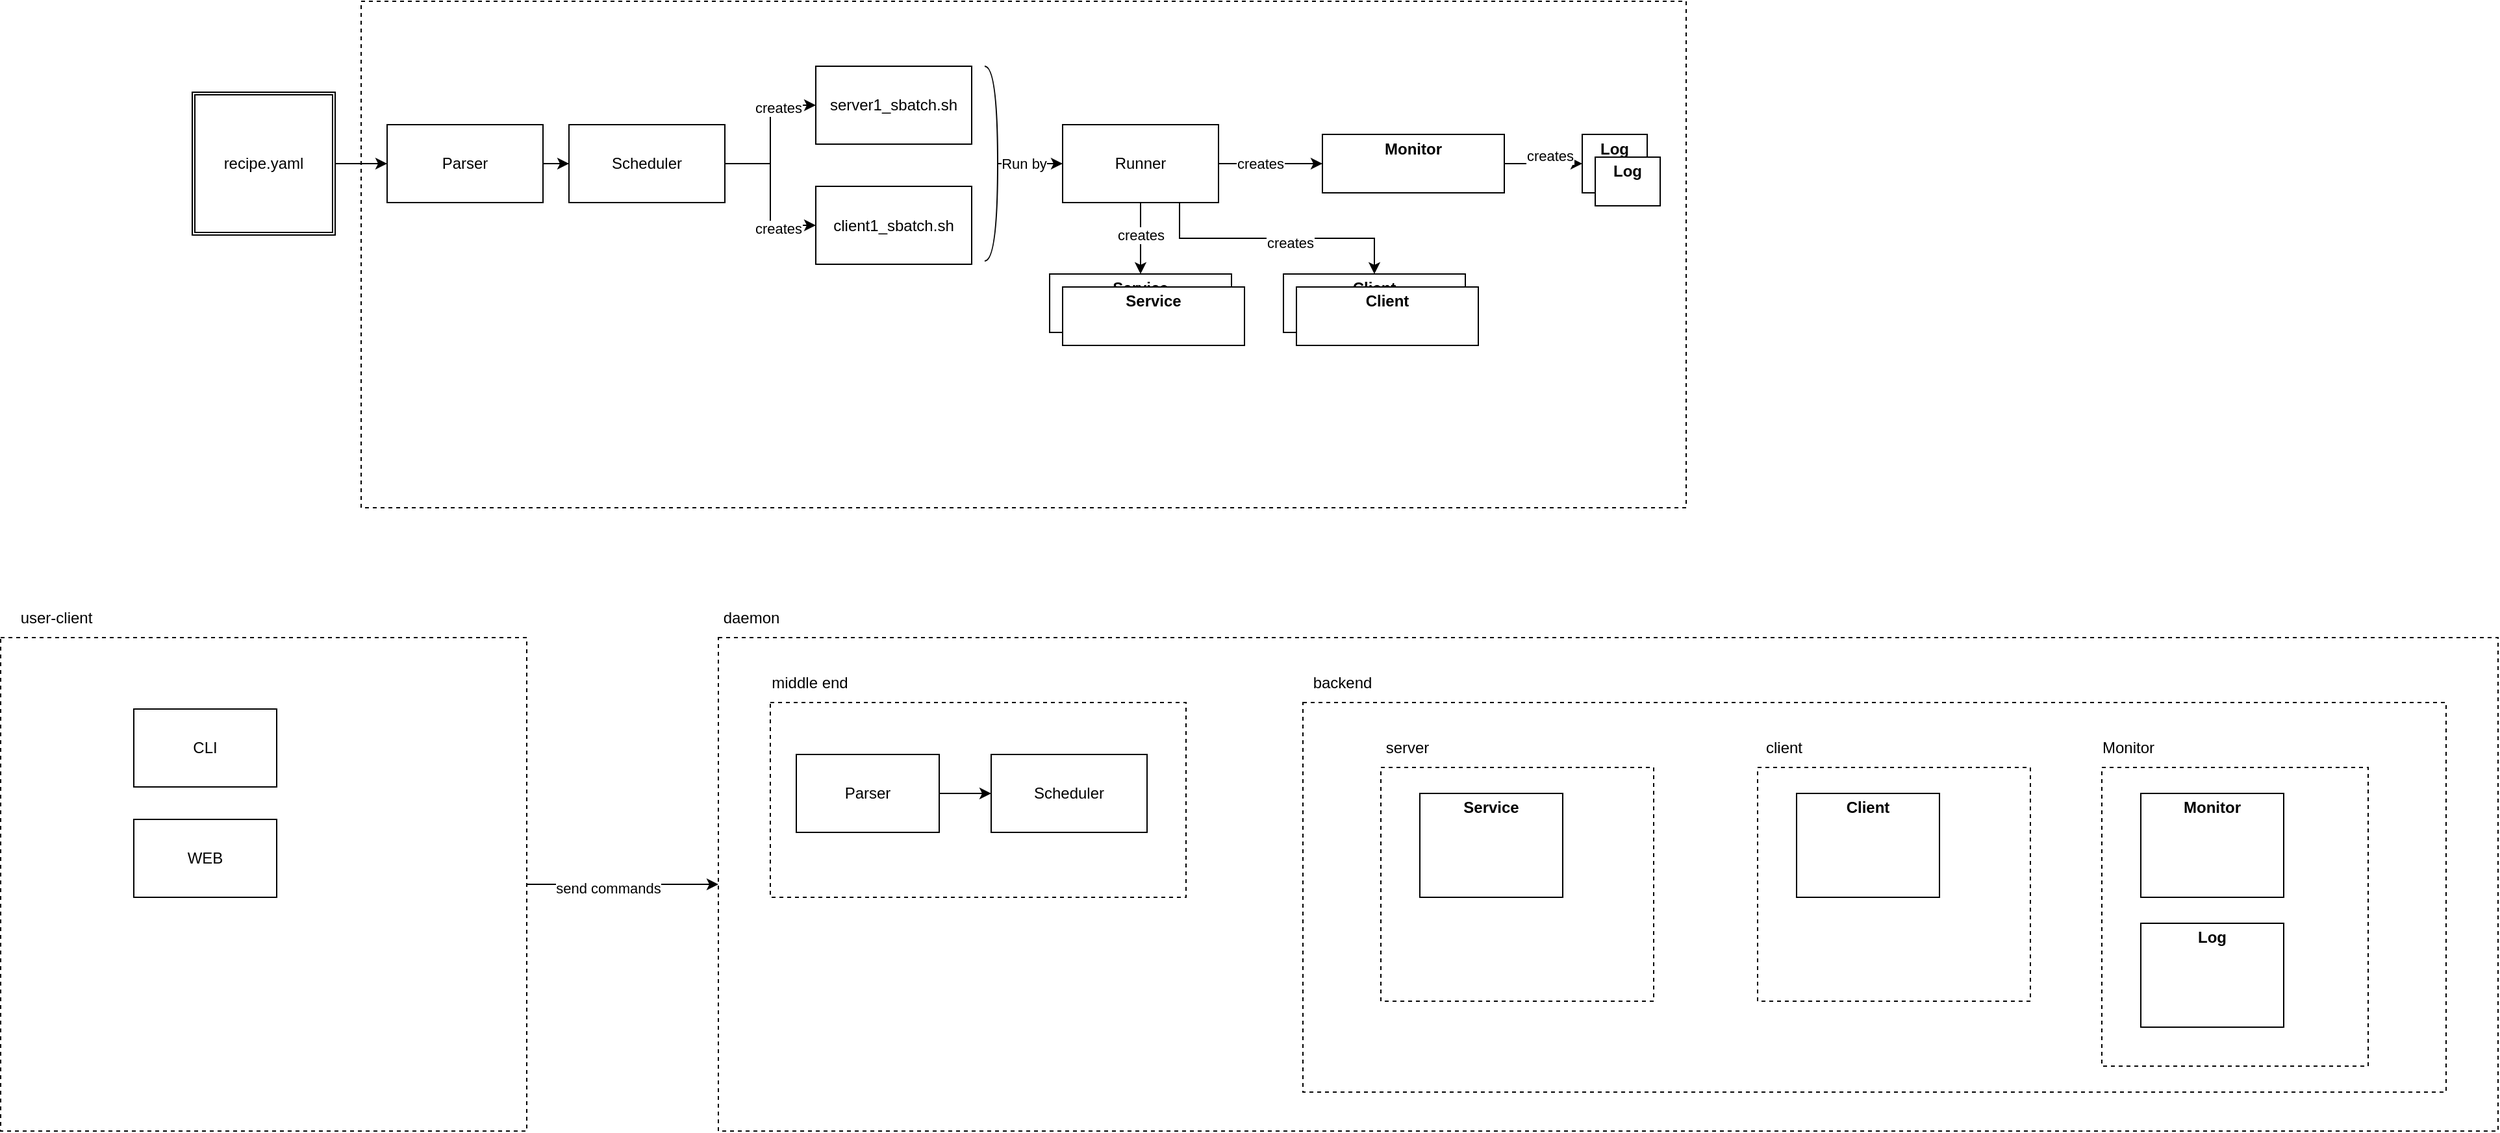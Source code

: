 <mxfile version="26.0.16">
  <diagram name="Page-1" id="db4RK4HyfA7i8QIYpdFv">
    <mxGraphModel dx="1193" dy="1761" grid="1" gridSize="10" guides="1" tooltips="1" connect="1" arrows="1" fold="1" page="1" pageScale="1" pageWidth="1100" pageHeight="850" math="0" shadow="0">
      <root>
        <mxCell id="0" />
        <mxCell id="1" parent="0" />
        <mxCell id="gCFO4Be3ib_-aLsYhRZ6-61" value="" style="whiteSpace=wrap;html=1;dashed=1;" vertex="1" parent="1">
          <mxGeometry x="680" y="250" width="1370" height="380" as="geometry" />
        </mxCell>
        <mxCell id="gCFO4Be3ib_-aLsYhRZ6-6" value="" style="whiteSpace=wrap;html=1;dashed=1;" vertex="1" parent="1">
          <mxGeometry x="405" y="-240" width="1020" height="390" as="geometry" />
        </mxCell>
        <mxCell id="gCFO4Be3ib_-aLsYhRZ6-4" style="edgeStyle=orthogonalEdgeStyle;rounded=0;orthogonalLoop=1;jettySize=auto;html=1;entryX=0;entryY=0.5;entryDx=0;entryDy=0;" edge="1" parent="1" source="gCFO4Be3ib_-aLsYhRZ6-2" target="gCFO4Be3ib_-aLsYhRZ6-3">
          <mxGeometry relative="1" as="geometry" />
        </mxCell>
        <mxCell id="gCFO4Be3ib_-aLsYhRZ6-2" value="recipe.yaml" style="shape=ext;double=1;whiteSpace=wrap;html=1;aspect=fixed;" vertex="1" parent="1">
          <mxGeometry x="275" y="-170" width="110" height="110" as="geometry" />
        </mxCell>
        <mxCell id="gCFO4Be3ib_-aLsYhRZ6-10" style="edgeStyle=orthogonalEdgeStyle;rounded=0;orthogonalLoop=1;jettySize=auto;html=1;entryX=0;entryY=0.5;entryDx=0;entryDy=0;" edge="1" parent="1" source="gCFO4Be3ib_-aLsYhRZ6-3" target="gCFO4Be3ib_-aLsYhRZ6-9">
          <mxGeometry relative="1" as="geometry" />
        </mxCell>
        <mxCell id="gCFO4Be3ib_-aLsYhRZ6-3" value="Parser" style="whiteSpace=wrap;html=1;" vertex="1" parent="1">
          <mxGeometry x="425" y="-145" width="120" height="60" as="geometry" />
        </mxCell>
        <mxCell id="gCFO4Be3ib_-aLsYhRZ6-7" value="&lt;p style=&quot;margin:0px;margin-top:4px;text-align:center;&quot;&gt;&lt;b&gt;Service&lt;/b&gt;&lt;/p&gt;" style="verticalAlign=top;align=left;overflow=fill;html=1;whiteSpace=wrap;" vertex="1" parent="1">
          <mxGeometry x="935" y="-30" width="140" height="45" as="geometry" />
        </mxCell>
        <mxCell id="gCFO4Be3ib_-aLsYhRZ6-15" style="edgeStyle=orthogonalEdgeStyle;rounded=0;orthogonalLoop=1;jettySize=auto;html=1;" edge="1" parent="1" source="gCFO4Be3ib_-aLsYhRZ6-9" target="gCFO4Be3ib_-aLsYhRZ6-12">
          <mxGeometry relative="1" as="geometry" />
        </mxCell>
        <mxCell id="gCFO4Be3ib_-aLsYhRZ6-17" value="creates" style="edgeLabel;html=1;align=center;verticalAlign=middle;resizable=0;points=[];" vertex="1" connectable="0" parent="gCFO4Be3ib_-aLsYhRZ6-15">
          <mxGeometry x="0.484" y="-2" relative="1" as="geometry">
            <mxPoint as="offset" />
          </mxGeometry>
        </mxCell>
        <mxCell id="gCFO4Be3ib_-aLsYhRZ6-16" style="edgeStyle=orthogonalEdgeStyle;rounded=0;orthogonalLoop=1;jettySize=auto;html=1;entryX=0;entryY=0.5;entryDx=0;entryDy=0;" edge="1" parent="1" source="gCFO4Be3ib_-aLsYhRZ6-9" target="gCFO4Be3ib_-aLsYhRZ6-13">
          <mxGeometry relative="1" as="geometry" />
        </mxCell>
        <mxCell id="gCFO4Be3ib_-aLsYhRZ6-18" value="creates" style="edgeLabel;html=1;align=center;verticalAlign=middle;resizable=0;points=[];" vertex="1" connectable="0" parent="gCFO4Be3ib_-aLsYhRZ6-16">
          <mxGeometry x="0.506" y="-2" relative="1" as="geometry">
            <mxPoint as="offset" />
          </mxGeometry>
        </mxCell>
        <mxCell id="gCFO4Be3ib_-aLsYhRZ6-9" value="Scheduler" style="whiteSpace=wrap;html=1;" vertex="1" parent="1">
          <mxGeometry x="565" y="-145" width="120" height="60" as="geometry" />
        </mxCell>
        <mxCell id="gCFO4Be3ib_-aLsYhRZ6-12" value="server1_sbatch.&lt;span style=&quot;background-color: transparent; color: light-dark(rgb(0, 0, 0), rgb(255, 255, 255));&quot;&gt;sh&lt;/span&gt;" style="whiteSpace=wrap;html=1;" vertex="1" parent="1">
          <mxGeometry x="755" y="-190" width="120" height="60" as="geometry" />
        </mxCell>
        <mxCell id="gCFO4Be3ib_-aLsYhRZ6-13" value="client1_sbatch&lt;span style=&quot;background-color: transparent; color: light-dark(rgb(0, 0, 0), rgb(255, 255, 255));&quot;&gt;.&lt;/span&gt;&lt;span style=&quot;background-color: transparent; color: light-dark(rgb(0, 0, 0), rgb(255, 255, 255));&quot;&gt;sh&lt;/span&gt;" style="whiteSpace=wrap;html=1;" vertex="1" parent="1">
          <mxGeometry x="755" y="-97.5" width="120" height="60" as="geometry" />
        </mxCell>
        <mxCell id="gCFO4Be3ib_-aLsYhRZ6-24" value="&lt;p style=&quot;margin:0px;margin-top:4px;text-align:center;&quot;&gt;&lt;b&gt;Service&lt;/b&gt;&lt;/p&gt;" style="verticalAlign=top;align=left;overflow=fill;html=1;whiteSpace=wrap;" vertex="1" parent="1">
          <mxGeometry x="945" y="-20" width="140" height="45" as="geometry" />
        </mxCell>
        <mxCell id="gCFO4Be3ib_-aLsYhRZ6-30" style="edgeStyle=orthogonalEdgeStyle;rounded=0;orthogonalLoop=1;jettySize=auto;html=1;exitX=0.75;exitY=1;exitDx=0;exitDy=0;entryX=0.5;entryY=0;entryDx=0;entryDy=0;" edge="1" parent="1" source="gCFO4Be3ib_-aLsYhRZ6-19" target="gCFO4Be3ib_-aLsYhRZ6-27">
          <mxGeometry relative="1" as="geometry" />
        </mxCell>
        <mxCell id="gCFO4Be3ib_-aLsYhRZ6-31" value="creates" style="edgeLabel;html=1;align=center;verticalAlign=middle;resizable=0;points=[];" vertex="1" connectable="0" parent="gCFO4Be3ib_-aLsYhRZ6-30">
          <mxGeometry x="0.094" y="-3" relative="1" as="geometry">
            <mxPoint as="offset" />
          </mxGeometry>
        </mxCell>
        <mxCell id="gCFO4Be3ib_-aLsYhRZ6-34" style="edgeStyle=orthogonalEdgeStyle;rounded=0;orthogonalLoop=1;jettySize=auto;html=1;entryX=0;entryY=0.5;entryDx=0;entryDy=0;" edge="1" parent="1" source="gCFO4Be3ib_-aLsYhRZ6-19" target="gCFO4Be3ib_-aLsYhRZ6-33">
          <mxGeometry relative="1" as="geometry" />
        </mxCell>
        <mxCell id="gCFO4Be3ib_-aLsYhRZ6-35" value="creates" style="edgeLabel;html=1;align=center;verticalAlign=middle;resizable=0;points=[];" vertex="1" connectable="0" parent="gCFO4Be3ib_-aLsYhRZ6-34">
          <mxGeometry x="-0.2" relative="1" as="geometry">
            <mxPoint as="offset" />
          </mxGeometry>
        </mxCell>
        <mxCell id="gCFO4Be3ib_-aLsYhRZ6-19" value="Runner" style="whiteSpace=wrap;html=1;" vertex="1" parent="1">
          <mxGeometry x="945" y="-145" width="120" height="60" as="geometry" />
        </mxCell>
        <mxCell id="gCFO4Be3ib_-aLsYhRZ6-21" style="edgeStyle=orthogonalEdgeStyle;rounded=0;orthogonalLoop=1;jettySize=auto;html=1;" edge="1" parent="1" source="gCFO4Be3ib_-aLsYhRZ6-20" target="gCFO4Be3ib_-aLsYhRZ6-19">
          <mxGeometry relative="1" as="geometry" />
        </mxCell>
        <mxCell id="gCFO4Be3ib_-aLsYhRZ6-23" value="Run by" style="edgeLabel;html=1;align=center;verticalAlign=middle;resizable=0;points=[];" vertex="1" connectable="0" parent="gCFO4Be3ib_-aLsYhRZ6-21">
          <mxGeometry x="-0.442" y="2" relative="1" as="geometry">
            <mxPoint x="6" y="2" as="offset" />
          </mxGeometry>
        </mxCell>
        <mxCell id="gCFO4Be3ib_-aLsYhRZ6-20" value="" style="shape=requiredInterface;html=1;verticalLabelPosition=bottom;sketch=0;" vertex="1" parent="1">
          <mxGeometry x="885" y="-190" width="10" height="150" as="geometry" />
        </mxCell>
        <mxCell id="gCFO4Be3ib_-aLsYhRZ6-25" value="" style="endArrow=classic;html=1;rounded=0;exitX=0.5;exitY=1;exitDx=0;exitDy=0;entryX=0.5;entryY=0;entryDx=0;entryDy=0;" edge="1" parent="1" source="gCFO4Be3ib_-aLsYhRZ6-19" target="gCFO4Be3ib_-aLsYhRZ6-7">
          <mxGeometry width="50" height="50" relative="1" as="geometry">
            <mxPoint x="955" y="-90" as="sourcePoint" />
            <mxPoint x="1005" y="-140" as="targetPoint" />
          </mxGeometry>
        </mxCell>
        <mxCell id="gCFO4Be3ib_-aLsYhRZ6-26" value="creates" style="edgeLabel;html=1;align=center;verticalAlign=middle;resizable=0;points=[];" vertex="1" connectable="0" parent="gCFO4Be3ib_-aLsYhRZ6-25">
          <mxGeometry x="0.261" y="-6" relative="1" as="geometry">
            <mxPoint x="6" y="-10" as="offset" />
          </mxGeometry>
        </mxCell>
        <mxCell id="gCFO4Be3ib_-aLsYhRZ6-27" value="&lt;p style=&quot;margin:0px;margin-top:4px;text-align:center;&quot;&gt;&lt;b&gt;Client&lt;/b&gt;&lt;/p&gt;" style="verticalAlign=top;align=left;overflow=fill;html=1;whiteSpace=wrap;" vertex="1" parent="1">
          <mxGeometry x="1115" y="-30" width="140" height="45" as="geometry" />
        </mxCell>
        <mxCell id="gCFO4Be3ib_-aLsYhRZ6-28" value="&lt;p style=&quot;margin:0px;margin-top:4px;text-align:center;&quot;&gt;&lt;b&gt;Client&lt;/b&gt;&lt;/p&gt;" style="verticalAlign=top;align=left;overflow=fill;html=1;whiteSpace=wrap;" vertex="1" parent="1">
          <mxGeometry x="1125" y="-20" width="140" height="45" as="geometry" />
        </mxCell>
        <mxCell id="gCFO4Be3ib_-aLsYhRZ6-32" value="&lt;p style=&quot;margin:0px;margin-top:4px;text-align:center;&quot;&gt;&lt;b&gt;Client&lt;/b&gt;&lt;/p&gt;" style="verticalAlign=top;align=left;overflow=fill;html=1;whiteSpace=wrap;" vertex="1" parent="1">
          <mxGeometry x="1125" y="-20" width="140" height="45" as="geometry" />
        </mxCell>
        <mxCell id="gCFO4Be3ib_-aLsYhRZ6-38" style="edgeStyle=orthogonalEdgeStyle;rounded=0;orthogonalLoop=1;jettySize=auto;html=1;entryX=0;entryY=0.5;entryDx=0;entryDy=0;" edge="1" parent="1" source="gCFO4Be3ib_-aLsYhRZ6-33" target="gCFO4Be3ib_-aLsYhRZ6-36">
          <mxGeometry relative="1" as="geometry" />
        </mxCell>
        <mxCell id="gCFO4Be3ib_-aLsYhRZ6-39" value="creates" style="edgeLabel;html=1;align=center;verticalAlign=middle;resizable=0;points=[];" vertex="1" connectable="0" parent="gCFO4Be3ib_-aLsYhRZ6-38">
          <mxGeometry x="0.169" y="6" relative="1" as="geometry">
            <mxPoint as="offset" />
          </mxGeometry>
        </mxCell>
        <mxCell id="gCFO4Be3ib_-aLsYhRZ6-33" value="&lt;p style=&quot;margin:0px;margin-top:4px;text-align:center;&quot;&gt;&lt;b&gt;Monitor&lt;/b&gt;&lt;/p&gt;" style="verticalAlign=top;align=left;overflow=fill;html=1;whiteSpace=wrap;" vertex="1" parent="1">
          <mxGeometry x="1145" y="-137.5" width="140" height="45" as="geometry" />
        </mxCell>
        <mxCell id="gCFO4Be3ib_-aLsYhRZ6-36" value="&lt;p style=&quot;margin:0px;margin-top:4px;text-align:center;&quot;&gt;&lt;b&gt;Log&lt;/b&gt;&lt;/p&gt;" style="verticalAlign=top;align=left;overflow=fill;html=1;whiteSpace=wrap;" vertex="1" parent="1">
          <mxGeometry x="1345" y="-137.5" width="50" height="45" as="geometry" />
        </mxCell>
        <mxCell id="gCFO4Be3ib_-aLsYhRZ6-37" value="&lt;p style=&quot;margin:0px;margin-top:4px;text-align:center;&quot;&gt;&lt;b&gt;Log&lt;/b&gt;&lt;/p&gt;" style="verticalAlign=top;align=left;overflow=fill;html=1;whiteSpace=wrap;" vertex="1" parent="1">
          <mxGeometry x="1355" y="-120" width="50" height="37.5" as="geometry" />
        </mxCell>
        <mxCell id="gCFO4Be3ib_-aLsYhRZ6-40" value="" style="whiteSpace=wrap;html=1;dashed=1;" vertex="1" parent="1">
          <mxGeometry x="720" y="300" width="320" height="150" as="geometry" />
        </mxCell>
        <mxCell id="gCFO4Be3ib_-aLsYhRZ6-41" value="middle end" style="text;html=1;align=center;verticalAlign=middle;resizable=0;points=[];autosize=1;strokeColor=none;fillColor=none;" vertex="1" parent="1">
          <mxGeometry x="710" y="270" width="80" height="30" as="geometry" />
        </mxCell>
        <mxCell id="gCFO4Be3ib_-aLsYhRZ6-44" style="edgeStyle=orthogonalEdgeStyle;rounded=0;orthogonalLoop=1;jettySize=auto;html=1;entryX=0;entryY=0.5;entryDx=0;entryDy=0;" edge="1" parent="1" source="gCFO4Be3ib_-aLsYhRZ6-42" target="gCFO4Be3ib_-aLsYhRZ6-43">
          <mxGeometry relative="1" as="geometry" />
        </mxCell>
        <mxCell id="gCFO4Be3ib_-aLsYhRZ6-42" value="Parser" style="whiteSpace=wrap;html=1;" vertex="1" parent="1">
          <mxGeometry x="740" y="340" width="110" height="60" as="geometry" />
        </mxCell>
        <mxCell id="gCFO4Be3ib_-aLsYhRZ6-43" value="Scheduler" style="whiteSpace=wrap;html=1;" vertex="1" parent="1">
          <mxGeometry x="890" y="340" width="120" height="60" as="geometry" />
        </mxCell>
        <mxCell id="gCFO4Be3ib_-aLsYhRZ6-45" value="" style="whiteSpace=wrap;html=1;dashed=1;" vertex="1" parent="1">
          <mxGeometry x="1130" y="300" width="880" height="300" as="geometry" />
        </mxCell>
        <mxCell id="gCFO4Be3ib_-aLsYhRZ6-46" value="backend" style="text;html=1;align=center;verticalAlign=middle;resizable=0;points=[];autosize=1;strokeColor=none;fillColor=none;" vertex="1" parent="1">
          <mxGeometry x="1125" y="270" width="70" height="30" as="geometry" />
        </mxCell>
        <mxCell id="gCFO4Be3ib_-aLsYhRZ6-50" value="" style="whiteSpace=wrap;html=1;dashed=1;" vertex="1" parent="1">
          <mxGeometry x="1190" y="350" width="210" height="180" as="geometry" />
        </mxCell>
        <mxCell id="gCFO4Be3ib_-aLsYhRZ6-51" value="server" style="text;html=1;align=center;verticalAlign=middle;resizable=0;points=[];autosize=1;strokeColor=none;fillColor=none;" vertex="1" parent="1">
          <mxGeometry x="1180" y="320" width="60" height="30" as="geometry" />
        </mxCell>
        <mxCell id="gCFO4Be3ib_-aLsYhRZ6-52" value="&lt;p style=&quot;margin:0px;margin-top:4px;text-align:center;&quot;&gt;&lt;b&gt;Service&lt;/b&gt;&lt;/p&gt;" style="verticalAlign=top;align=left;overflow=fill;html=1;whiteSpace=wrap;" vertex="1" parent="1">
          <mxGeometry x="1220" y="370" width="110" height="80" as="geometry" />
        </mxCell>
        <mxCell id="gCFO4Be3ib_-aLsYhRZ6-53" value="" style="whiteSpace=wrap;html=1;dashed=1;" vertex="1" parent="1">
          <mxGeometry x="1480" y="350" width="210" height="180" as="geometry" />
        </mxCell>
        <mxCell id="gCFO4Be3ib_-aLsYhRZ6-54" value="client" style="text;html=1;align=center;verticalAlign=middle;resizable=0;points=[];autosize=1;strokeColor=none;fillColor=none;" vertex="1" parent="1">
          <mxGeometry x="1475" y="320" width="50" height="30" as="geometry" />
        </mxCell>
        <mxCell id="gCFO4Be3ib_-aLsYhRZ6-56" value="&lt;p style=&quot;margin:0px;margin-top:4px;text-align:center;&quot;&gt;&lt;b&gt;Client&lt;/b&gt;&lt;/p&gt;" style="verticalAlign=top;align=left;overflow=fill;html=1;whiteSpace=wrap;" vertex="1" parent="1">
          <mxGeometry x="1510" y="370" width="110" height="80" as="geometry" />
        </mxCell>
        <mxCell id="gCFO4Be3ib_-aLsYhRZ6-57" value="" style="whiteSpace=wrap;html=1;dashed=1;" vertex="1" parent="1">
          <mxGeometry x="1745" y="350" width="205" height="230" as="geometry" />
        </mxCell>
        <mxCell id="gCFO4Be3ib_-aLsYhRZ6-58" value="Monitor" style="text;html=1;align=center;verticalAlign=middle;resizable=0;points=[];autosize=1;strokeColor=none;fillColor=none;" vertex="1" parent="1">
          <mxGeometry x="1735" y="320" width="60" height="30" as="geometry" />
        </mxCell>
        <mxCell id="gCFO4Be3ib_-aLsYhRZ6-59" value="&lt;p style=&quot;margin:0px;margin-top:4px;text-align:center;&quot;&gt;&lt;b&gt;Monitor&lt;/b&gt;&lt;/p&gt;" style="verticalAlign=top;align=left;overflow=fill;html=1;whiteSpace=wrap;" vertex="1" parent="1">
          <mxGeometry x="1775" y="370" width="110" height="80" as="geometry" />
        </mxCell>
        <mxCell id="gCFO4Be3ib_-aLsYhRZ6-60" value="&lt;p style=&quot;margin:0px;margin-top:4px;text-align:center;&quot;&gt;&lt;b&gt;Log&lt;/b&gt;&lt;/p&gt;" style="verticalAlign=top;align=left;overflow=fill;html=1;whiteSpace=wrap;" vertex="1" parent="1">
          <mxGeometry x="1775" y="470" width="110" height="80" as="geometry" />
        </mxCell>
        <mxCell id="gCFO4Be3ib_-aLsYhRZ6-62" value="daemon" style="text;html=1;align=center;verticalAlign=middle;resizable=0;points=[];autosize=1;strokeColor=none;fillColor=none;" vertex="1" parent="1">
          <mxGeometry x="670" y="220" width="70" height="30" as="geometry" />
        </mxCell>
        <mxCell id="gCFO4Be3ib_-aLsYhRZ6-70" style="edgeStyle=orthogonalEdgeStyle;rounded=0;orthogonalLoop=1;jettySize=auto;html=1;entryX=0;entryY=0.5;entryDx=0;entryDy=0;" edge="1" parent="1" source="gCFO4Be3ib_-aLsYhRZ6-66" target="gCFO4Be3ib_-aLsYhRZ6-61">
          <mxGeometry relative="1" as="geometry" />
        </mxCell>
        <mxCell id="gCFO4Be3ib_-aLsYhRZ6-71" value="send commands" style="edgeLabel;html=1;align=center;verticalAlign=middle;resizable=0;points=[];" vertex="1" connectable="0" parent="gCFO4Be3ib_-aLsYhRZ6-70">
          <mxGeometry x="-0.147" y="-3" relative="1" as="geometry">
            <mxPoint x="-1" as="offset" />
          </mxGeometry>
        </mxCell>
        <mxCell id="gCFO4Be3ib_-aLsYhRZ6-66" value="" style="whiteSpace=wrap;html=1;dashed=1;" vertex="1" parent="1">
          <mxGeometry x="127.5" y="250" width="405" height="380" as="geometry" />
        </mxCell>
        <mxCell id="gCFO4Be3ib_-aLsYhRZ6-67" value="user-client" style="text;html=1;align=center;verticalAlign=middle;resizable=0;points=[];autosize=1;strokeColor=none;fillColor=none;" vertex="1" parent="1">
          <mxGeometry x="130" y="220" width="80" height="30" as="geometry" />
        </mxCell>
        <mxCell id="gCFO4Be3ib_-aLsYhRZ6-68" value="CLI" style="whiteSpace=wrap;html=1;" vertex="1" parent="1">
          <mxGeometry x="230" y="305" width="110" height="60" as="geometry" />
        </mxCell>
        <mxCell id="gCFO4Be3ib_-aLsYhRZ6-69" value="WEB" style="whiteSpace=wrap;html=1;" vertex="1" parent="1">
          <mxGeometry x="230" y="390" width="110" height="60" as="geometry" />
        </mxCell>
      </root>
    </mxGraphModel>
  </diagram>
</mxfile>
